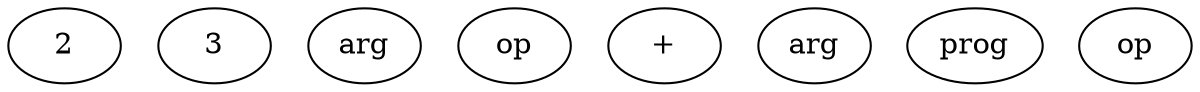 digraph print {
0 [label=2 ordering="out"]
1 [label=3 ordering="out"]
2 [label=arg ordering="out"]
3 [label=op ordering="out"]
4 [label="+" ordering="out"]
5 [label=arg ordering="out"]
7 [label=prog ordering="out"]
6 [label=op ordering="out"]
}
